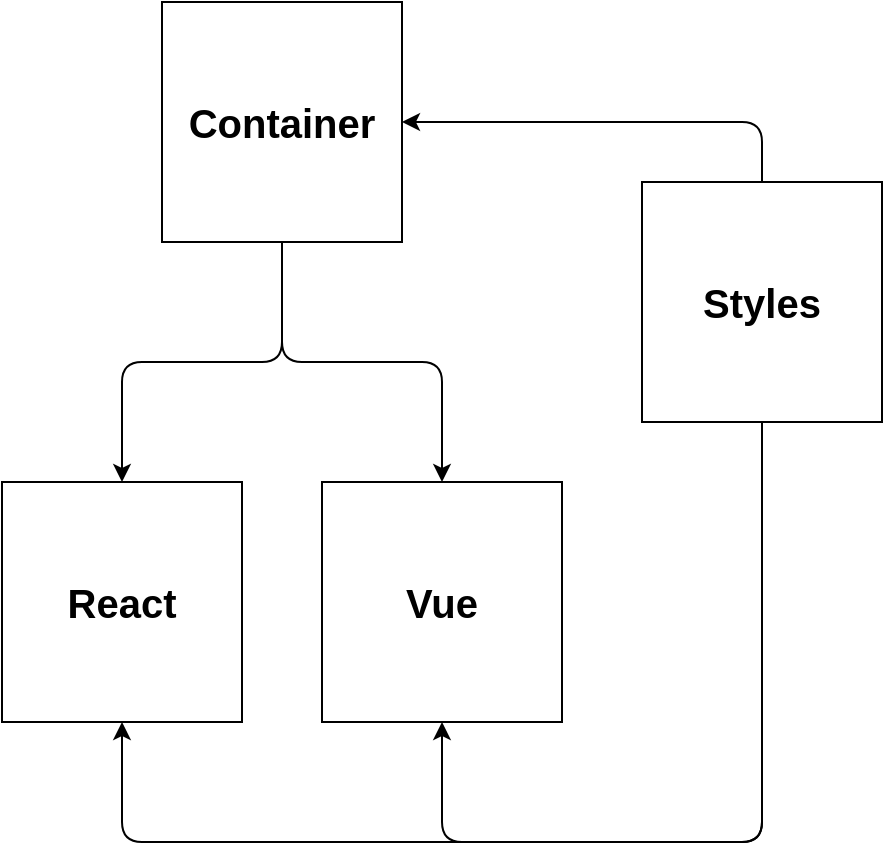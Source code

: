 <mxfile>
    <diagram id="Z3i-rLPQymJ9JVXZ8-Wm" name="Page-1">
        <mxGraphModel dx="669" dy="801" grid="1" gridSize="10" guides="1" tooltips="1" connect="1" arrows="1" fold="1" page="1" pageScale="1" pageWidth="850" pageHeight="1100" math="0" shadow="0">
            <root>
                <mxCell id="0"/>
                <mxCell id="1" parent="0"/>
                <mxCell id="13" style="edgeStyle=orthogonalEdgeStyle;html=1;exitX=0.5;exitY=1;exitDx=0;exitDy=0;" edge="1" parent="1" source="2" target="3">
                    <mxGeometry relative="1" as="geometry"/>
                </mxCell>
                <mxCell id="14" style="edgeStyle=orthogonalEdgeStyle;html=1;entryX=0.5;entryY=0;entryDx=0;entryDy=0;" edge="1" parent="1" source="2" target="5">
                    <mxGeometry relative="1" as="geometry"/>
                </mxCell>
                <mxCell id="2" value="&lt;b&gt;&lt;font style=&quot;font-size: 20px&quot;&gt;Container&lt;/font&gt;&lt;/b&gt;" style="whiteSpace=wrap;html=1;aspect=fixed;" vertex="1" parent="1">
                    <mxGeometry x="120" y="200" width="120" height="120" as="geometry"/>
                </mxCell>
                <mxCell id="3" value="&lt;font style=&quot;font-size: 20px&quot;&gt;&lt;b&gt;React&lt;/b&gt;&lt;/font&gt;" style="whiteSpace=wrap;html=1;aspect=fixed;" vertex="1" parent="1">
                    <mxGeometry x="40" y="440" width="120" height="120" as="geometry"/>
                </mxCell>
                <mxCell id="10" style="edgeStyle=orthogonalEdgeStyle;html=1;entryX=0.5;entryY=1;entryDx=0;entryDy=0;" edge="1" parent="1" source="4" target="5">
                    <mxGeometry relative="1" as="geometry">
                        <mxPoint x="400" y="610" as="targetPoint"/>
                        <Array as="points">
                            <mxPoint x="420" y="620"/>
                            <mxPoint x="260" y="620"/>
                        </Array>
                    </mxGeometry>
                </mxCell>
                <mxCell id="11" style="edgeStyle=orthogonalEdgeStyle;html=1;entryX=0.5;entryY=1;entryDx=0;entryDy=0;" edge="1" parent="1" source="4" target="3">
                    <mxGeometry relative="1" as="geometry">
                        <Array as="points">
                            <mxPoint x="420" y="620"/>
                            <mxPoint x="100" y="620"/>
                        </Array>
                    </mxGeometry>
                </mxCell>
                <mxCell id="16" style="edgeStyle=orthogonalEdgeStyle;html=1;entryX=1;entryY=0.5;entryDx=0;entryDy=0;fontSize=20;" edge="1" parent="1" source="4" target="2">
                    <mxGeometry relative="1" as="geometry">
                        <Array as="points">
                            <mxPoint x="420" y="260"/>
                        </Array>
                    </mxGeometry>
                </mxCell>
                <mxCell id="4" value="&lt;font style=&quot;font-size: 20px&quot;&gt;&lt;b&gt;Styles&lt;/b&gt;&lt;/font&gt;" style="whiteSpace=wrap;html=1;aspect=fixed;" vertex="1" parent="1">
                    <mxGeometry x="360" y="290" width="120" height="120" as="geometry"/>
                </mxCell>
                <mxCell id="5" value="&lt;font style=&quot;font-size: 20px&quot;&gt;&lt;b&gt;Vue&lt;/b&gt;&lt;/font&gt;" style="whiteSpace=wrap;html=1;aspect=fixed;" vertex="1" parent="1">
                    <mxGeometry x="200" y="440" width="120" height="120" as="geometry"/>
                </mxCell>
            </root>
        </mxGraphModel>
    </diagram>
</mxfile>